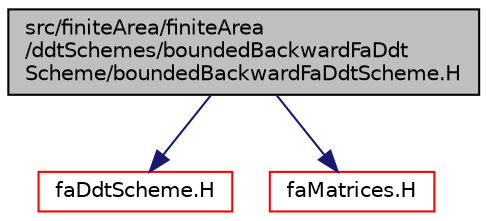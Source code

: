 digraph "src/finiteArea/finiteArea/ddtSchemes/boundedBackwardFaDdtScheme/boundedBackwardFaDdtScheme.H"
{
  bgcolor="transparent";
  edge [fontname="Helvetica",fontsize="10",labelfontname="Helvetica",labelfontsize="10"];
  node [fontname="Helvetica",fontsize="10",shape=record];
  Node1 [label="src/finiteArea/finiteArea\l/ddtSchemes/boundedBackwardFaDdt\lScheme/boundedBackwardFaDdtScheme.H",height=0.2,width=0.4,color="black", fillcolor="grey75", style="filled" fontcolor="black"];
  Node1 -> Node2 [color="midnightblue",fontsize="10",style="solid",fontname="Helvetica"];
  Node2 [label="faDdtScheme.H",height=0.2,width=0.4,color="red",URL="$faDdtScheme_8H.html"];
  Node1 -> Node3 [color="midnightblue",fontsize="10",style="solid",fontname="Helvetica"];
  Node3 [label="faMatrices.H",height=0.2,width=0.4,color="red",URL="$faMatrices_8H.html"];
}
